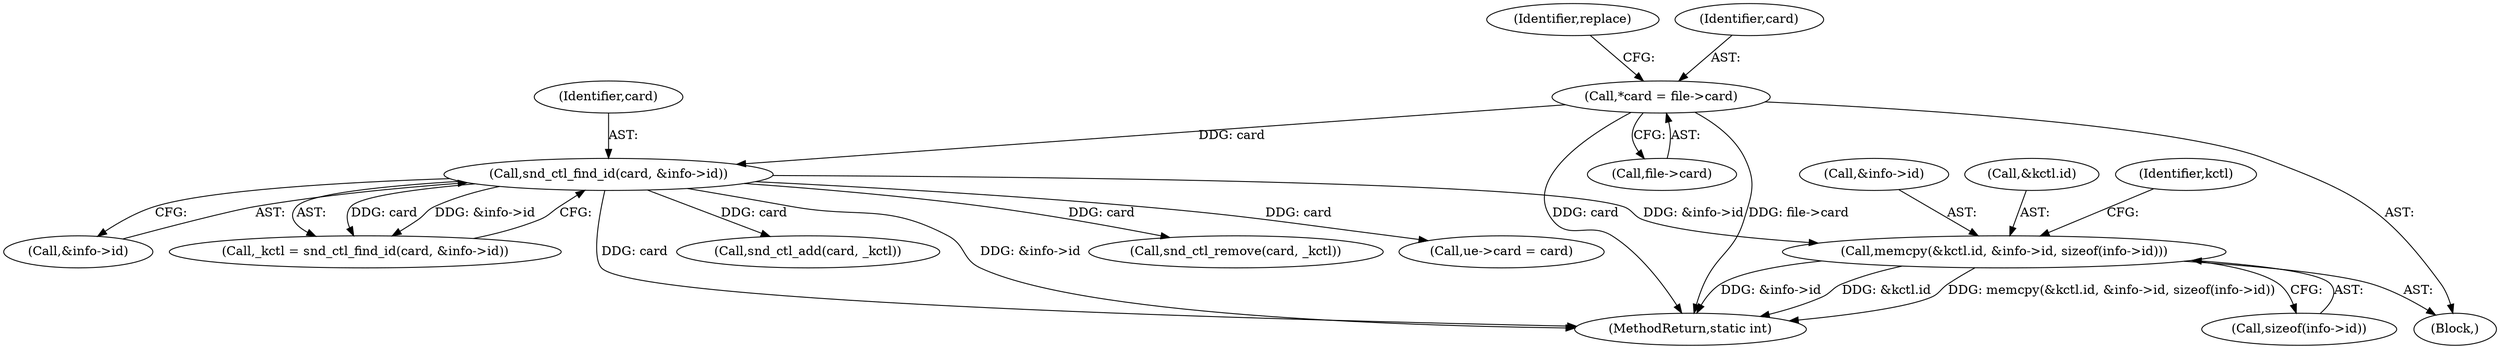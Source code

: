 digraph "0_linux_82262a46627bebb0febcc26664746c25cef08563@API" {
"1000220" [label="(Call,memcpy(&kctl.id, &info->id, sizeof(info->id)))"];
"1000177" [label="(Call,snd_ctl_find_id(card, &info->id))"];
"1000106" [label="(Call,*card = file->card)"];
"1000229" [label="(Call,sizeof(info->id))"];
"1000225" [label="(Call,&info->id)"];
"1000175" [label="(Call,_kctl = snd_ctl_find_id(card, &info->id))"];
"1000177" [label="(Call,snd_ctl_find_id(card, &info->id))"];
"1000521" [label="(Call,snd_ctl_add(card, _kctl))"];
"1000178" [label="(Identifier,card)"];
"1000108" [label="(Call,file->card)"];
"1000121" [label="(Identifier,replace)"];
"1000104" [label="(Block,)"];
"1000546" [label="(MethodReturn,static int)"];
"1000193" [label="(Call,snd_ctl_remove(card, _kctl))"];
"1000221" [label="(Call,&kctl.id)"];
"1000235" [label="(Identifier,kctl)"];
"1000413" [label="(Call,ue->card = card)"];
"1000106" [label="(Call,*card = file->card)"];
"1000220" [label="(Call,memcpy(&kctl.id, &info->id, sizeof(info->id)))"];
"1000179" [label="(Call,&info->id)"];
"1000107" [label="(Identifier,card)"];
"1000220" -> "1000104"  [label="AST: "];
"1000220" -> "1000229"  [label="CFG: "];
"1000221" -> "1000220"  [label="AST: "];
"1000225" -> "1000220"  [label="AST: "];
"1000229" -> "1000220"  [label="AST: "];
"1000235" -> "1000220"  [label="CFG: "];
"1000220" -> "1000546"  [label="DDG: &info->id"];
"1000220" -> "1000546"  [label="DDG: &kctl.id"];
"1000220" -> "1000546"  [label="DDG: memcpy(&kctl.id, &info->id, sizeof(info->id))"];
"1000177" -> "1000220"  [label="DDG: &info->id"];
"1000177" -> "1000175"  [label="AST: "];
"1000177" -> "1000179"  [label="CFG: "];
"1000178" -> "1000177"  [label="AST: "];
"1000179" -> "1000177"  [label="AST: "];
"1000175" -> "1000177"  [label="CFG: "];
"1000177" -> "1000546"  [label="DDG: card"];
"1000177" -> "1000546"  [label="DDG: &info->id"];
"1000177" -> "1000175"  [label="DDG: card"];
"1000177" -> "1000175"  [label="DDG: &info->id"];
"1000106" -> "1000177"  [label="DDG: card"];
"1000177" -> "1000193"  [label="DDG: card"];
"1000177" -> "1000413"  [label="DDG: card"];
"1000177" -> "1000521"  [label="DDG: card"];
"1000106" -> "1000104"  [label="AST: "];
"1000106" -> "1000108"  [label="CFG: "];
"1000107" -> "1000106"  [label="AST: "];
"1000108" -> "1000106"  [label="AST: "];
"1000121" -> "1000106"  [label="CFG: "];
"1000106" -> "1000546"  [label="DDG: file->card"];
"1000106" -> "1000546"  [label="DDG: card"];
}
